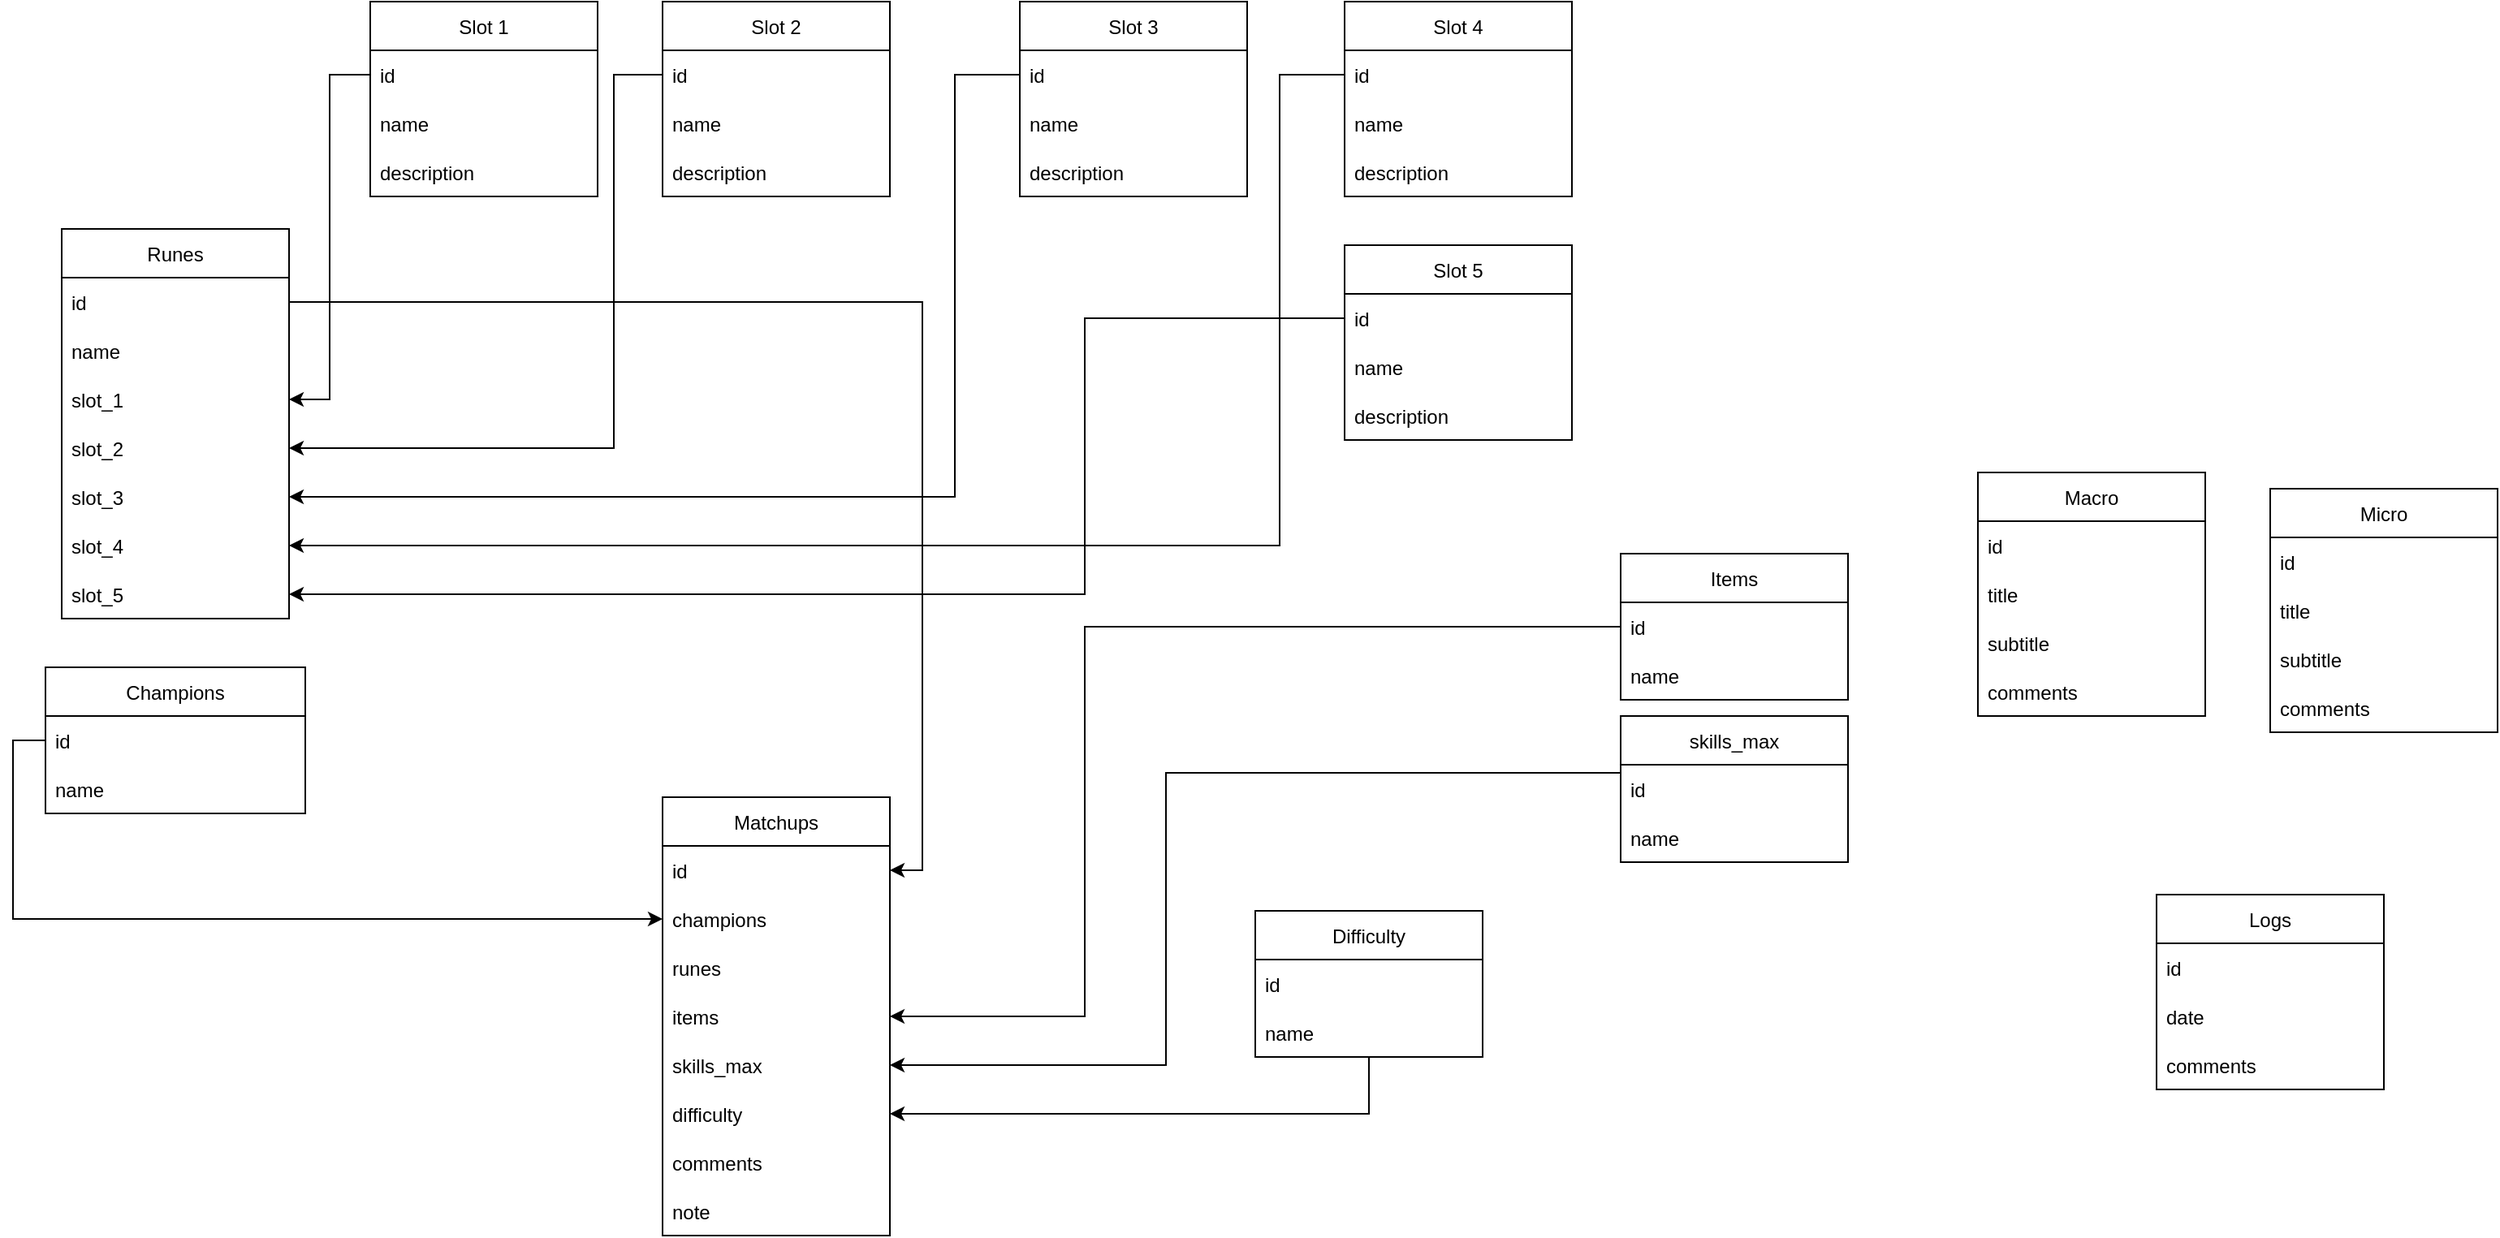 <mxfile version="17.4.4" type="device"><diagram id="J7ECs4yfGzcrcY386f3p" name="Page-1"><mxGraphModel dx="2061" dy="1724" grid="1" gridSize="10" guides="1" tooltips="1" connect="1" arrows="1" fold="1" page="1" pageScale="1" pageWidth="850" pageHeight="1100" math="0" shadow="0"><root><mxCell id="0"/><mxCell id="1" parent="0"/><mxCell id="glvWTzvmtV8X1hi-yZPd-2" value="Champions" style="swimlane;fontStyle=0;childLayout=stackLayout;horizontal=1;startSize=30;horizontalStack=0;resizeParent=1;resizeParentMax=0;resizeLast=0;collapsible=1;marginBottom=0;" parent="1" vertex="1"><mxGeometry x="-320" y="200" width="160" height="90" as="geometry"/></mxCell><mxCell id="glvWTzvmtV8X1hi-yZPd-3" value="id" style="text;strokeColor=none;fillColor=none;align=left;verticalAlign=middle;spacingLeft=4;spacingRight=4;overflow=hidden;points=[[0,0.5],[1,0.5]];portConstraint=eastwest;rotatable=0;" parent="glvWTzvmtV8X1hi-yZPd-2" vertex="1"><mxGeometry y="30" width="160" height="30" as="geometry"/></mxCell><mxCell id="glvWTzvmtV8X1hi-yZPd-4" value="name" style="text;strokeColor=none;fillColor=none;align=left;verticalAlign=middle;spacingLeft=4;spacingRight=4;overflow=hidden;points=[[0,0.5],[1,0.5]];portConstraint=eastwest;rotatable=0;" parent="glvWTzvmtV8X1hi-yZPd-2" vertex="1"><mxGeometry y="60" width="160" height="30" as="geometry"/></mxCell><mxCell id="glvWTzvmtV8X1hi-yZPd-6" value="Logs" style="swimlane;fontStyle=0;childLayout=stackLayout;horizontal=1;startSize=30;horizontalStack=0;resizeParent=1;resizeParentMax=0;resizeLast=0;collapsible=1;marginBottom=0;" parent="1" vertex="1"><mxGeometry x="980" y="340" width="140" height="120" as="geometry"/></mxCell><mxCell id="glvWTzvmtV8X1hi-yZPd-7" value="id" style="text;strokeColor=none;fillColor=none;align=left;verticalAlign=middle;spacingLeft=4;spacingRight=4;overflow=hidden;points=[[0,0.5],[1,0.5]];portConstraint=eastwest;rotatable=0;" parent="glvWTzvmtV8X1hi-yZPd-6" vertex="1"><mxGeometry y="30" width="140" height="30" as="geometry"/></mxCell><mxCell id="glvWTzvmtV8X1hi-yZPd-8" value="date" style="text;strokeColor=none;fillColor=none;align=left;verticalAlign=middle;spacingLeft=4;spacingRight=4;overflow=hidden;points=[[0,0.5],[1,0.5]];portConstraint=eastwest;rotatable=0;" parent="glvWTzvmtV8X1hi-yZPd-6" vertex="1"><mxGeometry y="60" width="140" height="30" as="geometry"/></mxCell><mxCell id="glvWTzvmtV8X1hi-yZPd-9" value="comments" style="text;strokeColor=none;fillColor=none;align=left;verticalAlign=middle;spacingLeft=4;spacingRight=4;overflow=hidden;points=[[0,0.5],[1,0.5]];portConstraint=eastwest;rotatable=0;" parent="glvWTzvmtV8X1hi-yZPd-6" vertex="1"><mxGeometry y="90" width="140" height="30" as="geometry"/></mxCell><mxCell id="glvWTzvmtV8X1hi-yZPd-10" value="Runes" style="swimlane;fontStyle=0;childLayout=stackLayout;horizontal=1;startSize=30;horizontalStack=0;resizeParent=1;resizeParentMax=0;resizeLast=0;collapsible=1;marginBottom=0;" parent="1" vertex="1"><mxGeometry x="-310" y="-70" width="140" height="240" as="geometry"/></mxCell><mxCell id="glvWTzvmtV8X1hi-yZPd-11" value="id" style="text;strokeColor=none;fillColor=none;align=left;verticalAlign=middle;spacingLeft=4;spacingRight=4;overflow=hidden;points=[[0,0.5],[1,0.5]];portConstraint=eastwest;rotatable=0;" parent="glvWTzvmtV8X1hi-yZPd-10" vertex="1"><mxGeometry y="30" width="140" height="30" as="geometry"/></mxCell><mxCell id="glvWTzvmtV8X1hi-yZPd-12" value="name" style="text;strokeColor=none;fillColor=none;align=left;verticalAlign=middle;spacingLeft=4;spacingRight=4;overflow=hidden;points=[[0,0.5],[1,0.5]];portConstraint=eastwest;rotatable=0;" parent="glvWTzvmtV8X1hi-yZPd-10" vertex="1"><mxGeometry y="60" width="140" height="30" as="geometry"/></mxCell><mxCell id="w54QSGs_isuQ1f1ZM9oY-13" value="slot_1" style="text;strokeColor=none;fillColor=none;align=left;verticalAlign=middle;spacingLeft=4;spacingRight=4;overflow=hidden;points=[[0,0.5],[1,0.5]];portConstraint=eastwest;rotatable=0;" vertex="1" parent="glvWTzvmtV8X1hi-yZPd-10"><mxGeometry y="90" width="140" height="30" as="geometry"/></mxCell><mxCell id="w54QSGs_isuQ1f1ZM9oY-14" value="slot_2" style="text;strokeColor=none;fillColor=none;align=left;verticalAlign=middle;spacingLeft=4;spacingRight=4;overflow=hidden;points=[[0,0.5],[1,0.5]];portConstraint=eastwest;rotatable=0;" vertex="1" parent="glvWTzvmtV8X1hi-yZPd-10"><mxGeometry y="120" width="140" height="30" as="geometry"/></mxCell><mxCell id="w54QSGs_isuQ1f1ZM9oY-15" value="slot_3" style="text;strokeColor=none;fillColor=none;align=left;verticalAlign=middle;spacingLeft=4;spacingRight=4;overflow=hidden;points=[[0,0.5],[1,0.5]];portConstraint=eastwest;rotatable=0;" vertex="1" parent="glvWTzvmtV8X1hi-yZPd-10"><mxGeometry y="150" width="140" height="30" as="geometry"/></mxCell><mxCell id="w54QSGs_isuQ1f1ZM9oY-24" value="slot_4" style="text;strokeColor=none;fillColor=none;align=left;verticalAlign=middle;spacingLeft=4;spacingRight=4;overflow=hidden;points=[[0,0.5],[1,0.5]];portConstraint=eastwest;rotatable=0;" vertex="1" parent="glvWTzvmtV8X1hi-yZPd-10"><mxGeometry y="180" width="140" height="30" as="geometry"/></mxCell><mxCell id="w54QSGs_isuQ1f1ZM9oY-26" value="slot_5" style="text;strokeColor=none;fillColor=none;align=left;verticalAlign=middle;spacingLeft=4;spacingRight=4;overflow=hidden;points=[[0,0.5],[1,0.5]];portConstraint=eastwest;rotatable=0;" vertex="1" parent="glvWTzvmtV8X1hi-yZPd-10"><mxGeometry y="210" width="140" height="30" as="geometry"/></mxCell><mxCell id="glvWTzvmtV8X1hi-yZPd-14" value="Items" style="swimlane;fontStyle=0;childLayout=stackLayout;horizontal=1;startSize=30;horizontalStack=0;resizeParent=1;resizeParentMax=0;resizeLast=0;collapsible=1;marginBottom=0;" parent="1" vertex="1"><mxGeometry x="650" y="130" width="140" height="90" as="geometry"/></mxCell><mxCell id="glvWTzvmtV8X1hi-yZPd-15" value="id" style="text;strokeColor=none;fillColor=none;align=left;verticalAlign=middle;spacingLeft=4;spacingRight=4;overflow=hidden;points=[[0,0.5],[1,0.5]];portConstraint=eastwest;rotatable=0;" parent="glvWTzvmtV8X1hi-yZPd-14" vertex="1"><mxGeometry y="30" width="140" height="30" as="geometry"/></mxCell><mxCell id="glvWTzvmtV8X1hi-yZPd-16" value="name" style="text;strokeColor=none;fillColor=none;align=left;verticalAlign=middle;spacingLeft=4;spacingRight=4;overflow=hidden;points=[[0,0.5],[1,0.5]];portConstraint=eastwest;rotatable=0;" parent="glvWTzvmtV8X1hi-yZPd-14" vertex="1"><mxGeometry y="60" width="140" height="30" as="geometry"/></mxCell><mxCell id="glvWTzvmtV8X1hi-yZPd-59" style="edgeStyle=orthogonalEdgeStyle;rounded=0;orthogonalLoop=1;jettySize=auto;html=1;entryX=1;entryY=0.5;entryDx=0;entryDy=0;" parent="1" source="glvWTzvmtV8X1hi-yZPd-18" target="glvWTzvmtV8X1hi-yZPd-52" edge="1"><mxGeometry relative="1" as="geometry"/></mxCell><mxCell id="glvWTzvmtV8X1hi-yZPd-18" value="Difficulty" style="swimlane;fontStyle=0;childLayout=stackLayout;horizontal=1;startSize=30;horizontalStack=0;resizeParent=1;resizeParentMax=0;resizeLast=0;collapsible=1;marginBottom=0;" parent="1" vertex="1"><mxGeometry x="425" y="350" width="140" height="90" as="geometry"/></mxCell><mxCell id="glvWTzvmtV8X1hi-yZPd-19" value="id" style="text;strokeColor=none;fillColor=none;align=left;verticalAlign=middle;spacingLeft=4;spacingRight=4;overflow=hidden;points=[[0,0.5],[1,0.5]];portConstraint=eastwest;rotatable=0;" parent="glvWTzvmtV8X1hi-yZPd-18" vertex="1"><mxGeometry y="30" width="140" height="30" as="geometry"/></mxCell><mxCell id="glvWTzvmtV8X1hi-yZPd-20" value="name" style="text;strokeColor=none;fillColor=none;align=left;verticalAlign=middle;spacingLeft=4;spacingRight=4;overflow=hidden;points=[[0,0.5],[1,0.5]];portConstraint=eastwest;rotatable=0;" parent="glvWTzvmtV8X1hi-yZPd-18" vertex="1"><mxGeometry y="60" width="140" height="30" as="geometry"/></mxCell><mxCell id="glvWTzvmtV8X1hi-yZPd-32" value="Micro" style="swimlane;fontStyle=0;childLayout=stackLayout;horizontal=1;startSize=30;horizontalStack=0;resizeParent=1;resizeParentMax=0;resizeLast=0;collapsible=1;marginBottom=0;" parent="1" vertex="1"><mxGeometry x="1050" y="90" width="140" height="150" as="geometry"/></mxCell><mxCell id="glvWTzvmtV8X1hi-yZPd-33" value="id" style="text;strokeColor=none;fillColor=none;align=left;verticalAlign=middle;spacingLeft=4;spacingRight=4;overflow=hidden;points=[[0,0.5],[1,0.5]];portConstraint=eastwest;rotatable=0;" parent="glvWTzvmtV8X1hi-yZPd-32" vertex="1"><mxGeometry y="30" width="140" height="30" as="geometry"/></mxCell><mxCell id="glvWTzvmtV8X1hi-yZPd-34" value="title" style="text;strokeColor=none;fillColor=none;align=left;verticalAlign=middle;spacingLeft=4;spacingRight=4;overflow=hidden;points=[[0,0.5],[1,0.5]];portConstraint=eastwest;rotatable=0;" parent="glvWTzvmtV8X1hi-yZPd-32" vertex="1"><mxGeometry y="60" width="140" height="30" as="geometry"/></mxCell><mxCell id="glvWTzvmtV8X1hi-yZPd-35" value="subtitle" style="text;strokeColor=none;fillColor=none;align=left;verticalAlign=middle;spacingLeft=4;spacingRight=4;overflow=hidden;points=[[0,0.5],[1,0.5]];portConstraint=eastwest;rotatable=0;" parent="glvWTzvmtV8X1hi-yZPd-32" vertex="1"><mxGeometry y="90" width="140" height="30" as="geometry"/></mxCell><mxCell id="glvWTzvmtV8X1hi-yZPd-36" value="comments" style="text;strokeColor=none;fillColor=none;align=left;verticalAlign=middle;spacingLeft=4;spacingRight=4;overflow=hidden;points=[[0,0.5],[1,0.5]];portConstraint=eastwest;rotatable=0;" parent="glvWTzvmtV8X1hi-yZPd-32" vertex="1"><mxGeometry y="120" width="140" height="30" as="geometry"/></mxCell><mxCell id="glvWTzvmtV8X1hi-yZPd-37" value="Macro" style="swimlane;fontStyle=0;childLayout=stackLayout;horizontal=1;startSize=30;horizontalStack=0;resizeParent=1;resizeParentMax=0;resizeLast=0;collapsible=1;marginBottom=0;" parent="1" vertex="1"><mxGeometry x="870" y="80" width="140" height="150" as="geometry"/></mxCell><mxCell id="glvWTzvmtV8X1hi-yZPd-38" value="id" style="text;strokeColor=none;fillColor=none;align=left;verticalAlign=middle;spacingLeft=4;spacingRight=4;overflow=hidden;points=[[0,0.5],[1,0.5]];portConstraint=eastwest;rotatable=0;" parent="glvWTzvmtV8X1hi-yZPd-37" vertex="1"><mxGeometry y="30" width="140" height="30" as="geometry"/></mxCell><mxCell id="glvWTzvmtV8X1hi-yZPd-39" value="title" style="text;strokeColor=none;fillColor=none;align=left;verticalAlign=middle;spacingLeft=4;spacingRight=4;overflow=hidden;points=[[0,0.5],[1,0.5]];portConstraint=eastwest;rotatable=0;" parent="glvWTzvmtV8X1hi-yZPd-37" vertex="1"><mxGeometry y="60" width="140" height="30" as="geometry"/></mxCell><mxCell id="glvWTzvmtV8X1hi-yZPd-40" value="subtitle" style="text;strokeColor=none;fillColor=none;align=left;verticalAlign=middle;spacingLeft=4;spacingRight=4;overflow=hidden;points=[[0,0.5],[1,0.5]];portConstraint=eastwest;rotatable=0;" parent="glvWTzvmtV8X1hi-yZPd-37" vertex="1"><mxGeometry y="90" width="140" height="30" as="geometry"/></mxCell><mxCell id="glvWTzvmtV8X1hi-yZPd-41" value="comments" style="text;strokeColor=none;fillColor=none;align=left;verticalAlign=middle;spacingLeft=4;spacingRight=4;overflow=hidden;points=[[0,0.5],[1,0.5]];portConstraint=eastwest;rotatable=0;" parent="glvWTzvmtV8X1hi-yZPd-37" vertex="1"><mxGeometry y="120" width="140" height="30" as="geometry"/></mxCell><mxCell id="glvWTzvmtV8X1hi-yZPd-49" value="Matchups" style="swimlane;fontStyle=0;childLayout=stackLayout;horizontal=1;startSize=30;horizontalStack=0;resizeParent=1;resizeParentMax=0;resizeLast=0;collapsible=1;marginBottom=0;" parent="1" vertex="1"><mxGeometry x="60" y="280" width="140" height="270" as="geometry"/></mxCell><mxCell id="glvWTzvmtV8X1hi-yZPd-50" value="id" style="text;strokeColor=none;fillColor=none;align=left;verticalAlign=middle;spacingLeft=4;spacingRight=4;overflow=hidden;points=[[0,0.5],[1,0.5]];portConstraint=eastwest;rotatable=0;" parent="glvWTzvmtV8X1hi-yZPd-49" vertex="1"><mxGeometry y="30" width="140" height="30" as="geometry"/></mxCell><mxCell id="glvWTzvmtV8X1hi-yZPd-51" value="champions" style="text;strokeColor=none;fillColor=none;align=left;verticalAlign=middle;spacingLeft=4;spacingRight=4;overflow=hidden;points=[[0,0.5],[1,0.5]];portConstraint=eastwest;rotatable=0;" parent="glvWTzvmtV8X1hi-yZPd-49" vertex="1"><mxGeometry y="60" width="140" height="30" as="geometry"/></mxCell><mxCell id="glvWTzvmtV8X1hi-yZPd-54" value="runes" style="text;strokeColor=none;fillColor=none;align=left;verticalAlign=middle;spacingLeft=4;spacingRight=4;overflow=hidden;points=[[0,0.5],[1,0.5]];portConstraint=eastwest;rotatable=0;" parent="glvWTzvmtV8X1hi-yZPd-49" vertex="1"><mxGeometry y="90" width="140" height="30" as="geometry"/></mxCell><mxCell id="glvWTzvmtV8X1hi-yZPd-55" value="items" style="text;strokeColor=none;fillColor=none;align=left;verticalAlign=middle;spacingLeft=4;spacingRight=4;overflow=hidden;points=[[0,0.5],[1,0.5]];portConstraint=eastwest;rotatable=0;" parent="glvWTzvmtV8X1hi-yZPd-49" vertex="1"><mxGeometry y="120" width="140" height="30" as="geometry"/></mxCell><mxCell id="glvWTzvmtV8X1hi-yZPd-56" value="skills_max" style="text;strokeColor=none;fillColor=none;align=left;verticalAlign=middle;spacingLeft=4;spacingRight=4;overflow=hidden;points=[[0,0.5],[1,0.5]];portConstraint=eastwest;rotatable=0;" parent="glvWTzvmtV8X1hi-yZPd-49" vertex="1"><mxGeometry y="150" width="140" height="30" as="geometry"/></mxCell><mxCell id="glvWTzvmtV8X1hi-yZPd-52" value="difficulty" style="text;strokeColor=none;fillColor=none;align=left;verticalAlign=middle;spacingLeft=4;spacingRight=4;overflow=hidden;points=[[0,0.5],[1,0.5]];portConstraint=eastwest;rotatable=0;" parent="glvWTzvmtV8X1hi-yZPd-49" vertex="1"><mxGeometry y="180" width="140" height="30" as="geometry"/></mxCell><mxCell id="glvWTzvmtV8X1hi-yZPd-53" value="comments" style="text;strokeColor=none;fillColor=none;align=left;verticalAlign=middle;spacingLeft=4;spacingRight=4;overflow=hidden;points=[[0,0.5],[1,0.5]];portConstraint=eastwest;rotatable=0;" parent="glvWTzvmtV8X1hi-yZPd-49" vertex="1"><mxGeometry y="210" width="140" height="30" as="geometry"/></mxCell><mxCell id="glvWTzvmtV8X1hi-yZPd-66" value="note" style="text;strokeColor=none;fillColor=none;align=left;verticalAlign=middle;spacingLeft=4;spacingRight=4;overflow=hidden;points=[[0,0.5],[1,0.5]];portConstraint=eastwest;rotatable=0;" parent="glvWTzvmtV8X1hi-yZPd-49" vertex="1"><mxGeometry y="240" width="140" height="30" as="geometry"/></mxCell><mxCell id="glvWTzvmtV8X1hi-yZPd-58" style="edgeStyle=orthogonalEdgeStyle;rounded=0;orthogonalLoop=1;jettySize=auto;html=1;exitX=0;exitY=0.5;exitDx=0;exitDy=0;entryX=1;entryY=0.5;entryDx=0;entryDy=0;" parent="1" source="glvWTzvmtV8X1hi-yZPd-15" target="glvWTzvmtV8X1hi-yZPd-55" edge="1"><mxGeometry relative="1" as="geometry"><Array as="points"><mxPoint x="320" y="175"/><mxPoint x="320" y="415"/></Array></mxGeometry></mxCell><mxCell id="glvWTzvmtV8X1hi-yZPd-60" value="skills_max" style="swimlane;fontStyle=0;childLayout=stackLayout;horizontal=1;startSize=30;horizontalStack=0;resizeParent=1;resizeParentMax=0;resizeLast=0;collapsible=1;marginBottom=0;" parent="1" vertex="1"><mxGeometry x="650" y="230" width="140" height="90" as="geometry"/></mxCell><mxCell id="glvWTzvmtV8X1hi-yZPd-61" value="id" style="text;strokeColor=none;fillColor=none;align=left;verticalAlign=middle;spacingLeft=4;spacingRight=4;overflow=hidden;points=[[0,0.5],[1,0.5]];portConstraint=eastwest;rotatable=0;" parent="glvWTzvmtV8X1hi-yZPd-60" vertex="1"><mxGeometry y="30" width="140" height="30" as="geometry"/></mxCell><mxCell id="glvWTzvmtV8X1hi-yZPd-62" value="name" style="text;strokeColor=none;fillColor=none;align=left;verticalAlign=middle;spacingLeft=4;spacingRight=4;overflow=hidden;points=[[0,0.5],[1,0.5]];portConstraint=eastwest;rotatable=0;" parent="glvWTzvmtV8X1hi-yZPd-60" vertex="1"><mxGeometry y="60" width="140" height="30" as="geometry"/></mxCell><mxCell id="glvWTzvmtV8X1hi-yZPd-63" style="edgeStyle=orthogonalEdgeStyle;rounded=0;orthogonalLoop=1;jettySize=auto;html=1;exitX=0;exitY=0.5;exitDx=0;exitDy=0;entryX=1;entryY=0.5;entryDx=0;entryDy=0;" parent="1" source="glvWTzvmtV8X1hi-yZPd-61" target="glvWTzvmtV8X1hi-yZPd-56" edge="1"><mxGeometry relative="1" as="geometry"><Array as="points"><mxPoint x="370" y="265"/><mxPoint x="370" y="445"/></Array></mxGeometry></mxCell><mxCell id="glvWTzvmtV8X1hi-yZPd-65" style="edgeStyle=orthogonalEdgeStyle;rounded=0;orthogonalLoop=1;jettySize=auto;html=1;exitX=0;exitY=0.5;exitDx=0;exitDy=0;" parent="1" source="glvWTzvmtV8X1hi-yZPd-3" target="glvWTzvmtV8X1hi-yZPd-51" edge="1"><mxGeometry relative="1" as="geometry"/></mxCell><mxCell id="w54QSGs_isuQ1f1ZM9oY-1" value="Slot 1" style="swimlane;fontStyle=0;childLayout=stackLayout;horizontal=1;startSize=30;horizontalStack=0;resizeParent=1;resizeParentMax=0;resizeLast=0;collapsible=1;marginBottom=0;" vertex="1" parent="1"><mxGeometry x="-120" y="-210" width="140" height="120" as="geometry"/></mxCell><mxCell id="w54QSGs_isuQ1f1ZM9oY-2" value="id" style="text;strokeColor=none;fillColor=none;align=left;verticalAlign=middle;spacingLeft=4;spacingRight=4;overflow=hidden;points=[[0,0.5],[1,0.5]];portConstraint=eastwest;rotatable=0;" vertex="1" parent="w54QSGs_isuQ1f1ZM9oY-1"><mxGeometry y="30" width="140" height="30" as="geometry"/></mxCell><mxCell id="w54QSGs_isuQ1f1ZM9oY-3" value="name" style="text;strokeColor=none;fillColor=none;align=left;verticalAlign=middle;spacingLeft=4;spacingRight=4;overflow=hidden;points=[[0,0.5],[1,0.5]];portConstraint=eastwest;rotatable=0;" vertex="1" parent="w54QSGs_isuQ1f1ZM9oY-1"><mxGeometry y="60" width="140" height="30" as="geometry"/></mxCell><mxCell id="w54QSGs_isuQ1f1ZM9oY-4" value="description" style="text;strokeColor=none;fillColor=none;align=left;verticalAlign=middle;spacingLeft=4;spacingRight=4;overflow=hidden;points=[[0,0.5],[1,0.5]];portConstraint=eastwest;rotatable=0;" vertex="1" parent="w54QSGs_isuQ1f1ZM9oY-1"><mxGeometry y="90" width="140" height="30" as="geometry"/></mxCell><mxCell id="w54QSGs_isuQ1f1ZM9oY-5" value="Slot 2" style="swimlane;fontStyle=0;childLayout=stackLayout;horizontal=1;startSize=30;horizontalStack=0;resizeParent=1;resizeParentMax=0;resizeLast=0;collapsible=1;marginBottom=0;" vertex="1" parent="1"><mxGeometry x="60" y="-210" width="140" height="120" as="geometry"/></mxCell><mxCell id="w54QSGs_isuQ1f1ZM9oY-6" value="id" style="text;strokeColor=none;fillColor=none;align=left;verticalAlign=middle;spacingLeft=4;spacingRight=4;overflow=hidden;points=[[0,0.5],[1,0.5]];portConstraint=eastwest;rotatable=0;" vertex="1" parent="w54QSGs_isuQ1f1ZM9oY-5"><mxGeometry y="30" width="140" height="30" as="geometry"/></mxCell><mxCell id="w54QSGs_isuQ1f1ZM9oY-7" value="name" style="text;strokeColor=none;fillColor=none;align=left;verticalAlign=middle;spacingLeft=4;spacingRight=4;overflow=hidden;points=[[0,0.5],[1,0.5]];portConstraint=eastwest;rotatable=0;" vertex="1" parent="w54QSGs_isuQ1f1ZM9oY-5"><mxGeometry y="60" width="140" height="30" as="geometry"/></mxCell><mxCell id="w54QSGs_isuQ1f1ZM9oY-8" value="description" style="text;strokeColor=none;fillColor=none;align=left;verticalAlign=middle;spacingLeft=4;spacingRight=4;overflow=hidden;points=[[0,0.5],[1,0.5]];portConstraint=eastwest;rotatable=0;" vertex="1" parent="w54QSGs_isuQ1f1ZM9oY-5"><mxGeometry y="90" width="140" height="30" as="geometry"/></mxCell><mxCell id="w54QSGs_isuQ1f1ZM9oY-9" value="Slot 3" style="swimlane;fontStyle=0;childLayout=stackLayout;horizontal=1;startSize=30;horizontalStack=0;resizeParent=1;resizeParentMax=0;resizeLast=0;collapsible=1;marginBottom=0;" vertex="1" parent="1"><mxGeometry x="280" y="-210" width="140" height="120" as="geometry"/></mxCell><mxCell id="w54QSGs_isuQ1f1ZM9oY-10" value="id" style="text;strokeColor=none;fillColor=none;align=left;verticalAlign=middle;spacingLeft=4;spacingRight=4;overflow=hidden;points=[[0,0.5],[1,0.5]];portConstraint=eastwest;rotatable=0;" vertex="1" parent="w54QSGs_isuQ1f1ZM9oY-9"><mxGeometry y="30" width="140" height="30" as="geometry"/></mxCell><mxCell id="w54QSGs_isuQ1f1ZM9oY-11" value="name" style="text;strokeColor=none;fillColor=none;align=left;verticalAlign=middle;spacingLeft=4;spacingRight=4;overflow=hidden;points=[[0,0.5],[1,0.5]];portConstraint=eastwest;rotatable=0;" vertex="1" parent="w54QSGs_isuQ1f1ZM9oY-9"><mxGeometry y="60" width="140" height="30" as="geometry"/></mxCell><mxCell id="w54QSGs_isuQ1f1ZM9oY-12" value="description" style="text;strokeColor=none;fillColor=none;align=left;verticalAlign=middle;spacingLeft=4;spacingRight=4;overflow=hidden;points=[[0,0.5],[1,0.5]];portConstraint=eastwest;rotatable=0;" vertex="1" parent="w54QSGs_isuQ1f1ZM9oY-9"><mxGeometry y="90" width="140" height="30" as="geometry"/></mxCell><mxCell id="w54QSGs_isuQ1f1ZM9oY-16" value="Slot 4" style="swimlane;fontStyle=0;childLayout=stackLayout;horizontal=1;startSize=30;horizontalStack=0;resizeParent=1;resizeParentMax=0;resizeLast=0;collapsible=1;marginBottom=0;" vertex="1" parent="1"><mxGeometry x="480" y="-210" width="140" height="120" as="geometry"/></mxCell><mxCell id="w54QSGs_isuQ1f1ZM9oY-17" value="id" style="text;strokeColor=none;fillColor=none;align=left;verticalAlign=middle;spacingLeft=4;spacingRight=4;overflow=hidden;points=[[0,0.5],[1,0.5]];portConstraint=eastwest;rotatable=0;" vertex="1" parent="w54QSGs_isuQ1f1ZM9oY-16"><mxGeometry y="30" width="140" height="30" as="geometry"/></mxCell><mxCell id="w54QSGs_isuQ1f1ZM9oY-18" value="name" style="text;strokeColor=none;fillColor=none;align=left;verticalAlign=middle;spacingLeft=4;spacingRight=4;overflow=hidden;points=[[0,0.5],[1,0.5]];portConstraint=eastwest;rotatable=0;" vertex="1" parent="w54QSGs_isuQ1f1ZM9oY-16"><mxGeometry y="60" width="140" height="30" as="geometry"/></mxCell><mxCell id="w54QSGs_isuQ1f1ZM9oY-19" value="description" style="text;strokeColor=none;fillColor=none;align=left;verticalAlign=middle;spacingLeft=4;spacingRight=4;overflow=hidden;points=[[0,0.5],[1,0.5]];portConstraint=eastwest;rotatable=0;" vertex="1" parent="w54QSGs_isuQ1f1ZM9oY-16"><mxGeometry y="90" width="140" height="30" as="geometry"/></mxCell><mxCell id="w54QSGs_isuQ1f1ZM9oY-28" style="edgeStyle=orthogonalEdgeStyle;rounded=0;orthogonalLoop=1;jettySize=auto;html=1;exitX=1;exitY=0.5;exitDx=0;exitDy=0;entryX=1;entryY=0.5;entryDx=0;entryDy=0;" edge="1" parent="1" source="glvWTzvmtV8X1hi-yZPd-11" target="glvWTzvmtV8X1hi-yZPd-50"><mxGeometry relative="1" as="geometry"/></mxCell><mxCell id="w54QSGs_isuQ1f1ZM9oY-29" style="edgeStyle=orthogonalEdgeStyle;rounded=0;orthogonalLoop=1;jettySize=auto;html=1;exitX=0;exitY=0.5;exitDx=0;exitDy=0;entryX=1;entryY=0.5;entryDx=0;entryDy=0;" edge="1" parent="1" source="w54QSGs_isuQ1f1ZM9oY-2" target="w54QSGs_isuQ1f1ZM9oY-13"><mxGeometry relative="1" as="geometry"/></mxCell><mxCell id="w54QSGs_isuQ1f1ZM9oY-30" style="edgeStyle=orthogonalEdgeStyle;rounded=0;orthogonalLoop=1;jettySize=auto;html=1;exitX=0;exitY=0.5;exitDx=0;exitDy=0;entryX=1;entryY=0.5;entryDx=0;entryDy=0;" edge="1" parent="1" source="w54QSGs_isuQ1f1ZM9oY-6" target="w54QSGs_isuQ1f1ZM9oY-14"><mxGeometry relative="1" as="geometry"><Array as="points"><mxPoint x="30" y="-165"/><mxPoint x="30" y="65"/></Array></mxGeometry></mxCell><mxCell id="w54QSGs_isuQ1f1ZM9oY-31" style="edgeStyle=orthogonalEdgeStyle;rounded=0;orthogonalLoop=1;jettySize=auto;html=1;exitX=0;exitY=0.5;exitDx=0;exitDy=0;entryX=1;entryY=0.5;entryDx=0;entryDy=0;" edge="1" parent="1" source="w54QSGs_isuQ1f1ZM9oY-10" target="w54QSGs_isuQ1f1ZM9oY-15"><mxGeometry relative="1" as="geometry"><Array as="points"><mxPoint x="240" y="-165"/><mxPoint x="240" y="95"/></Array></mxGeometry></mxCell><mxCell id="w54QSGs_isuQ1f1ZM9oY-33" style="edgeStyle=orthogonalEdgeStyle;rounded=0;orthogonalLoop=1;jettySize=auto;html=1;exitX=0;exitY=0.5;exitDx=0;exitDy=0;entryX=1;entryY=0.5;entryDx=0;entryDy=0;" edge="1" parent="1" source="w54QSGs_isuQ1f1ZM9oY-17" target="w54QSGs_isuQ1f1ZM9oY-24"><mxGeometry relative="1" as="geometry"><Array as="points"><mxPoint x="440" y="-165"/><mxPoint x="440" y="125"/></Array></mxGeometry></mxCell><mxCell id="w54QSGs_isuQ1f1ZM9oY-34" value="Slot 5" style="swimlane;fontStyle=0;childLayout=stackLayout;horizontal=1;startSize=30;horizontalStack=0;resizeParent=1;resizeParentMax=0;resizeLast=0;collapsible=1;marginBottom=0;" vertex="1" parent="1"><mxGeometry x="480" y="-60" width="140" height="120" as="geometry"/></mxCell><mxCell id="w54QSGs_isuQ1f1ZM9oY-35" value="id" style="text;strokeColor=none;fillColor=none;align=left;verticalAlign=middle;spacingLeft=4;spacingRight=4;overflow=hidden;points=[[0,0.5],[1,0.5]];portConstraint=eastwest;rotatable=0;" vertex="1" parent="w54QSGs_isuQ1f1ZM9oY-34"><mxGeometry y="30" width="140" height="30" as="geometry"/></mxCell><mxCell id="w54QSGs_isuQ1f1ZM9oY-36" value="name" style="text;strokeColor=none;fillColor=none;align=left;verticalAlign=middle;spacingLeft=4;spacingRight=4;overflow=hidden;points=[[0,0.5],[1,0.5]];portConstraint=eastwest;rotatable=0;" vertex="1" parent="w54QSGs_isuQ1f1ZM9oY-34"><mxGeometry y="60" width="140" height="30" as="geometry"/></mxCell><mxCell id="w54QSGs_isuQ1f1ZM9oY-37" value="description" style="text;strokeColor=none;fillColor=none;align=left;verticalAlign=middle;spacingLeft=4;spacingRight=4;overflow=hidden;points=[[0,0.5],[1,0.5]];portConstraint=eastwest;rotatable=0;" vertex="1" parent="w54QSGs_isuQ1f1ZM9oY-34"><mxGeometry y="90" width="140" height="30" as="geometry"/></mxCell><mxCell id="w54QSGs_isuQ1f1ZM9oY-39" style="edgeStyle=orthogonalEdgeStyle;rounded=0;orthogonalLoop=1;jettySize=auto;html=1;exitX=0;exitY=0.5;exitDx=0;exitDy=0;entryX=1;entryY=0.5;entryDx=0;entryDy=0;" edge="1" parent="1" source="w54QSGs_isuQ1f1ZM9oY-35" target="w54QSGs_isuQ1f1ZM9oY-26"><mxGeometry relative="1" as="geometry"><Array as="points"><mxPoint x="320" y="-15"/><mxPoint x="320" y="155"/></Array></mxGeometry></mxCell></root></mxGraphModel></diagram></mxfile>